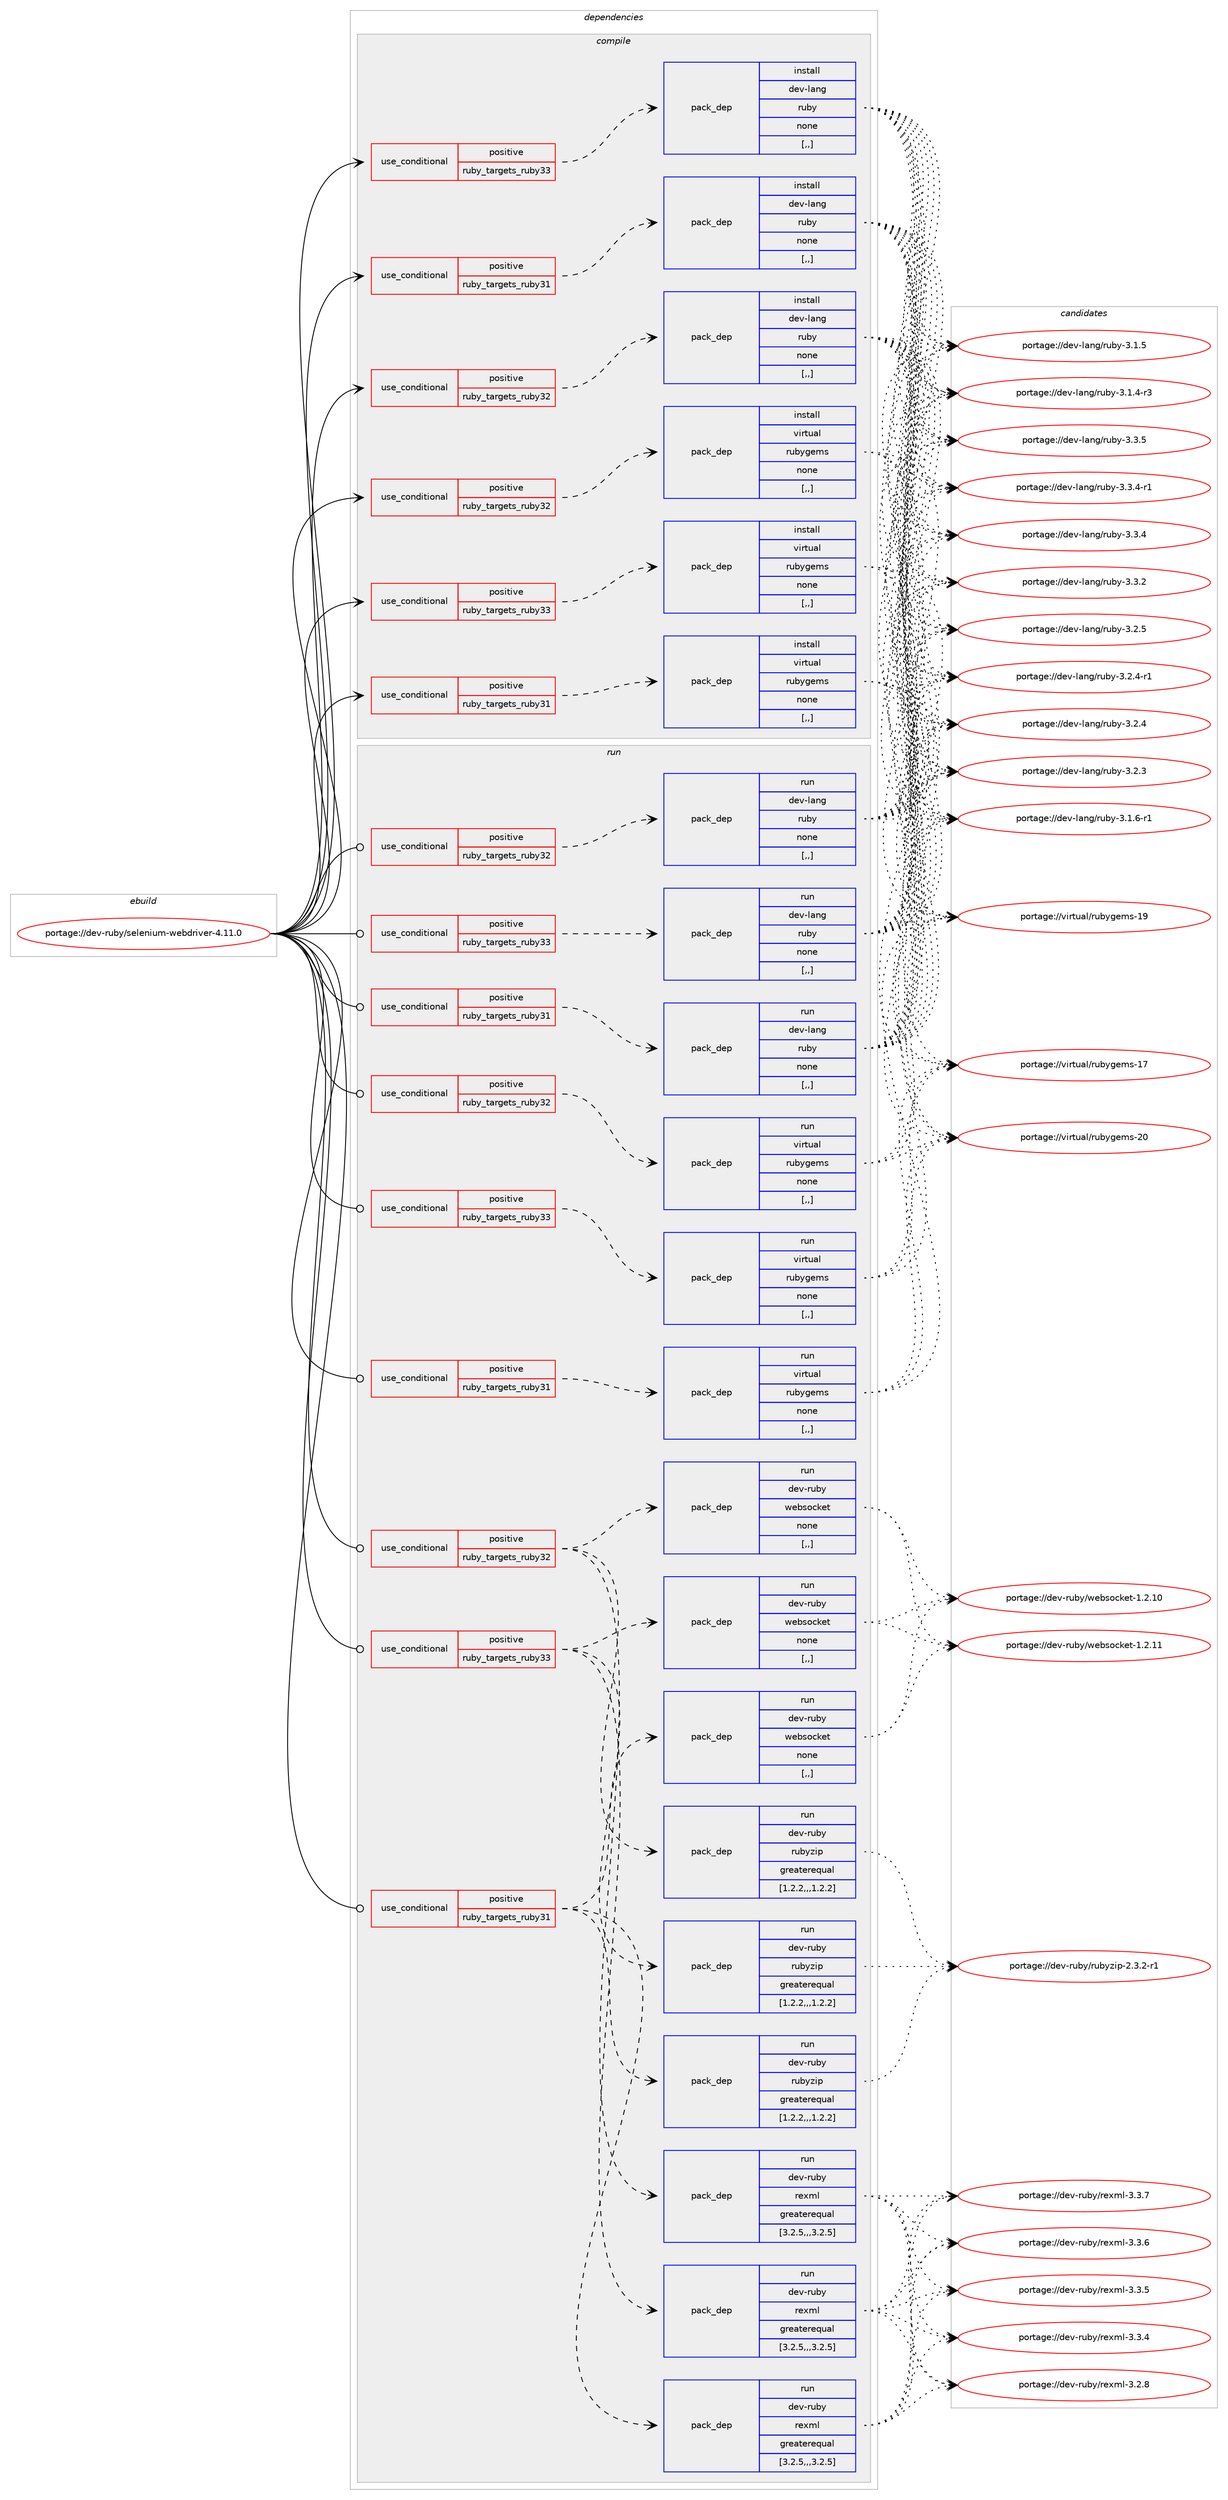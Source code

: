 digraph prolog {

# *************
# Graph options
# *************

newrank=true;
concentrate=true;
compound=true;
graph [rankdir=LR,fontname=Helvetica,fontsize=10,ranksep=1.5];#, ranksep=2.5, nodesep=0.2];
edge  [arrowhead=vee];
node  [fontname=Helvetica,fontsize=10];

# **********
# The ebuild
# **********

subgraph cluster_leftcol {
color=gray;
label=<<i>ebuild</i>>;
id [label="portage://dev-ruby/selenium-webdriver-4.11.0", color=red, width=4, href="../dev-ruby/selenium-webdriver-4.11.0.svg"];
}

# ****************
# The dependencies
# ****************

subgraph cluster_midcol {
color=gray;
label=<<i>dependencies</i>>;
subgraph cluster_compile {
fillcolor="#eeeeee";
style=filled;
label=<<i>compile</i>>;
subgraph cond187471 {
dependency699119 [label=<<TABLE BORDER="0" CELLBORDER="1" CELLSPACING="0" CELLPADDING="4"><TR><TD ROWSPAN="3" CELLPADDING="10">use_conditional</TD></TR><TR><TD>positive</TD></TR><TR><TD>ruby_targets_ruby31</TD></TR></TABLE>>, shape=none, color=red];
subgraph pack506667 {
dependency699120 [label=<<TABLE BORDER="0" CELLBORDER="1" CELLSPACING="0" CELLPADDING="4" WIDTH="220"><TR><TD ROWSPAN="6" CELLPADDING="30">pack_dep</TD></TR><TR><TD WIDTH="110">install</TD></TR><TR><TD>dev-lang</TD></TR><TR><TD>ruby</TD></TR><TR><TD>none</TD></TR><TR><TD>[,,]</TD></TR></TABLE>>, shape=none, color=blue];
}
dependency699119:e -> dependency699120:w [weight=20,style="dashed",arrowhead="vee"];
}
id:e -> dependency699119:w [weight=20,style="solid",arrowhead="vee"];
subgraph cond187472 {
dependency699121 [label=<<TABLE BORDER="0" CELLBORDER="1" CELLSPACING="0" CELLPADDING="4"><TR><TD ROWSPAN="3" CELLPADDING="10">use_conditional</TD></TR><TR><TD>positive</TD></TR><TR><TD>ruby_targets_ruby31</TD></TR></TABLE>>, shape=none, color=red];
subgraph pack506668 {
dependency699122 [label=<<TABLE BORDER="0" CELLBORDER="1" CELLSPACING="0" CELLPADDING="4" WIDTH="220"><TR><TD ROWSPAN="6" CELLPADDING="30">pack_dep</TD></TR><TR><TD WIDTH="110">install</TD></TR><TR><TD>virtual</TD></TR><TR><TD>rubygems</TD></TR><TR><TD>none</TD></TR><TR><TD>[,,]</TD></TR></TABLE>>, shape=none, color=blue];
}
dependency699121:e -> dependency699122:w [weight=20,style="dashed",arrowhead="vee"];
}
id:e -> dependency699121:w [weight=20,style="solid",arrowhead="vee"];
subgraph cond187473 {
dependency699123 [label=<<TABLE BORDER="0" CELLBORDER="1" CELLSPACING="0" CELLPADDING="4"><TR><TD ROWSPAN="3" CELLPADDING="10">use_conditional</TD></TR><TR><TD>positive</TD></TR><TR><TD>ruby_targets_ruby32</TD></TR></TABLE>>, shape=none, color=red];
subgraph pack506669 {
dependency699124 [label=<<TABLE BORDER="0" CELLBORDER="1" CELLSPACING="0" CELLPADDING="4" WIDTH="220"><TR><TD ROWSPAN="6" CELLPADDING="30">pack_dep</TD></TR><TR><TD WIDTH="110">install</TD></TR><TR><TD>dev-lang</TD></TR><TR><TD>ruby</TD></TR><TR><TD>none</TD></TR><TR><TD>[,,]</TD></TR></TABLE>>, shape=none, color=blue];
}
dependency699123:e -> dependency699124:w [weight=20,style="dashed",arrowhead="vee"];
}
id:e -> dependency699123:w [weight=20,style="solid",arrowhead="vee"];
subgraph cond187474 {
dependency699125 [label=<<TABLE BORDER="0" CELLBORDER="1" CELLSPACING="0" CELLPADDING="4"><TR><TD ROWSPAN="3" CELLPADDING="10">use_conditional</TD></TR><TR><TD>positive</TD></TR><TR><TD>ruby_targets_ruby32</TD></TR></TABLE>>, shape=none, color=red];
subgraph pack506670 {
dependency699126 [label=<<TABLE BORDER="0" CELLBORDER="1" CELLSPACING="0" CELLPADDING="4" WIDTH="220"><TR><TD ROWSPAN="6" CELLPADDING="30">pack_dep</TD></TR><TR><TD WIDTH="110">install</TD></TR><TR><TD>virtual</TD></TR><TR><TD>rubygems</TD></TR><TR><TD>none</TD></TR><TR><TD>[,,]</TD></TR></TABLE>>, shape=none, color=blue];
}
dependency699125:e -> dependency699126:w [weight=20,style="dashed",arrowhead="vee"];
}
id:e -> dependency699125:w [weight=20,style="solid",arrowhead="vee"];
subgraph cond187475 {
dependency699127 [label=<<TABLE BORDER="0" CELLBORDER="1" CELLSPACING="0" CELLPADDING="4"><TR><TD ROWSPAN="3" CELLPADDING="10">use_conditional</TD></TR><TR><TD>positive</TD></TR><TR><TD>ruby_targets_ruby33</TD></TR></TABLE>>, shape=none, color=red];
subgraph pack506671 {
dependency699128 [label=<<TABLE BORDER="0" CELLBORDER="1" CELLSPACING="0" CELLPADDING="4" WIDTH="220"><TR><TD ROWSPAN="6" CELLPADDING="30">pack_dep</TD></TR><TR><TD WIDTH="110">install</TD></TR><TR><TD>dev-lang</TD></TR><TR><TD>ruby</TD></TR><TR><TD>none</TD></TR><TR><TD>[,,]</TD></TR></TABLE>>, shape=none, color=blue];
}
dependency699127:e -> dependency699128:w [weight=20,style="dashed",arrowhead="vee"];
}
id:e -> dependency699127:w [weight=20,style="solid",arrowhead="vee"];
subgraph cond187476 {
dependency699129 [label=<<TABLE BORDER="0" CELLBORDER="1" CELLSPACING="0" CELLPADDING="4"><TR><TD ROWSPAN="3" CELLPADDING="10">use_conditional</TD></TR><TR><TD>positive</TD></TR><TR><TD>ruby_targets_ruby33</TD></TR></TABLE>>, shape=none, color=red];
subgraph pack506672 {
dependency699130 [label=<<TABLE BORDER="0" CELLBORDER="1" CELLSPACING="0" CELLPADDING="4" WIDTH="220"><TR><TD ROWSPAN="6" CELLPADDING="30">pack_dep</TD></TR><TR><TD WIDTH="110">install</TD></TR><TR><TD>virtual</TD></TR><TR><TD>rubygems</TD></TR><TR><TD>none</TD></TR><TR><TD>[,,]</TD></TR></TABLE>>, shape=none, color=blue];
}
dependency699129:e -> dependency699130:w [weight=20,style="dashed",arrowhead="vee"];
}
id:e -> dependency699129:w [weight=20,style="solid",arrowhead="vee"];
}
subgraph cluster_compileandrun {
fillcolor="#eeeeee";
style=filled;
label=<<i>compile and run</i>>;
}
subgraph cluster_run {
fillcolor="#eeeeee";
style=filled;
label=<<i>run</i>>;
subgraph cond187477 {
dependency699131 [label=<<TABLE BORDER="0" CELLBORDER="1" CELLSPACING="0" CELLPADDING="4"><TR><TD ROWSPAN="3" CELLPADDING="10">use_conditional</TD></TR><TR><TD>positive</TD></TR><TR><TD>ruby_targets_ruby31</TD></TR></TABLE>>, shape=none, color=red];
subgraph pack506673 {
dependency699132 [label=<<TABLE BORDER="0" CELLBORDER="1" CELLSPACING="0" CELLPADDING="4" WIDTH="220"><TR><TD ROWSPAN="6" CELLPADDING="30">pack_dep</TD></TR><TR><TD WIDTH="110">run</TD></TR><TR><TD>dev-lang</TD></TR><TR><TD>ruby</TD></TR><TR><TD>none</TD></TR><TR><TD>[,,]</TD></TR></TABLE>>, shape=none, color=blue];
}
dependency699131:e -> dependency699132:w [weight=20,style="dashed",arrowhead="vee"];
}
id:e -> dependency699131:w [weight=20,style="solid",arrowhead="odot"];
subgraph cond187478 {
dependency699133 [label=<<TABLE BORDER="0" CELLBORDER="1" CELLSPACING="0" CELLPADDING="4"><TR><TD ROWSPAN="3" CELLPADDING="10">use_conditional</TD></TR><TR><TD>positive</TD></TR><TR><TD>ruby_targets_ruby31</TD></TR></TABLE>>, shape=none, color=red];
subgraph pack506674 {
dependency699134 [label=<<TABLE BORDER="0" CELLBORDER="1" CELLSPACING="0" CELLPADDING="4" WIDTH="220"><TR><TD ROWSPAN="6" CELLPADDING="30">pack_dep</TD></TR><TR><TD WIDTH="110">run</TD></TR><TR><TD>dev-ruby</TD></TR><TR><TD>rexml</TD></TR><TR><TD>greaterequal</TD></TR><TR><TD>[3.2.5,,,3.2.5]</TD></TR></TABLE>>, shape=none, color=blue];
}
dependency699133:e -> dependency699134:w [weight=20,style="dashed",arrowhead="vee"];
subgraph pack506675 {
dependency699135 [label=<<TABLE BORDER="0" CELLBORDER="1" CELLSPACING="0" CELLPADDING="4" WIDTH="220"><TR><TD ROWSPAN="6" CELLPADDING="30">pack_dep</TD></TR><TR><TD WIDTH="110">run</TD></TR><TR><TD>dev-ruby</TD></TR><TR><TD>rubyzip</TD></TR><TR><TD>greaterequal</TD></TR><TR><TD>[1.2.2,,,1.2.2]</TD></TR></TABLE>>, shape=none, color=blue];
}
dependency699133:e -> dependency699135:w [weight=20,style="dashed",arrowhead="vee"];
subgraph pack506676 {
dependency699136 [label=<<TABLE BORDER="0" CELLBORDER="1" CELLSPACING="0" CELLPADDING="4" WIDTH="220"><TR><TD ROWSPAN="6" CELLPADDING="30">pack_dep</TD></TR><TR><TD WIDTH="110">run</TD></TR><TR><TD>dev-ruby</TD></TR><TR><TD>websocket</TD></TR><TR><TD>none</TD></TR><TR><TD>[,,]</TD></TR></TABLE>>, shape=none, color=blue];
}
dependency699133:e -> dependency699136:w [weight=20,style="dashed",arrowhead="vee"];
}
id:e -> dependency699133:w [weight=20,style="solid",arrowhead="odot"];
subgraph cond187479 {
dependency699137 [label=<<TABLE BORDER="0" CELLBORDER="1" CELLSPACING="0" CELLPADDING="4"><TR><TD ROWSPAN="3" CELLPADDING="10">use_conditional</TD></TR><TR><TD>positive</TD></TR><TR><TD>ruby_targets_ruby31</TD></TR></TABLE>>, shape=none, color=red];
subgraph pack506677 {
dependency699138 [label=<<TABLE BORDER="0" CELLBORDER="1" CELLSPACING="0" CELLPADDING="4" WIDTH="220"><TR><TD ROWSPAN="6" CELLPADDING="30">pack_dep</TD></TR><TR><TD WIDTH="110">run</TD></TR><TR><TD>virtual</TD></TR><TR><TD>rubygems</TD></TR><TR><TD>none</TD></TR><TR><TD>[,,]</TD></TR></TABLE>>, shape=none, color=blue];
}
dependency699137:e -> dependency699138:w [weight=20,style="dashed",arrowhead="vee"];
}
id:e -> dependency699137:w [weight=20,style="solid",arrowhead="odot"];
subgraph cond187480 {
dependency699139 [label=<<TABLE BORDER="0" CELLBORDER="1" CELLSPACING="0" CELLPADDING="4"><TR><TD ROWSPAN="3" CELLPADDING="10">use_conditional</TD></TR><TR><TD>positive</TD></TR><TR><TD>ruby_targets_ruby32</TD></TR></TABLE>>, shape=none, color=red];
subgraph pack506678 {
dependency699140 [label=<<TABLE BORDER="0" CELLBORDER="1" CELLSPACING="0" CELLPADDING="4" WIDTH="220"><TR><TD ROWSPAN="6" CELLPADDING="30">pack_dep</TD></TR><TR><TD WIDTH="110">run</TD></TR><TR><TD>dev-lang</TD></TR><TR><TD>ruby</TD></TR><TR><TD>none</TD></TR><TR><TD>[,,]</TD></TR></TABLE>>, shape=none, color=blue];
}
dependency699139:e -> dependency699140:w [weight=20,style="dashed",arrowhead="vee"];
}
id:e -> dependency699139:w [weight=20,style="solid",arrowhead="odot"];
subgraph cond187481 {
dependency699141 [label=<<TABLE BORDER="0" CELLBORDER="1" CELLSPACING="0" CELLPADDING="4"><TR><TD ROWSPAN="3" CELLPADDING="10">use_conditional</TD></TR><TR><TD>positive</TD></TR><TR><TD>ruby_targets_ruby32</TD></TR></TABLE>>, shape=none, color=red];
subgraph pack506679 {
dependency699142 [label=<<TABLE BORDER="0" CELLBORDER="1" CELLSPACING="0" CELLPADDING="4" WIDTH="220"><TR><TD ROWSPAN="6" CELLPADDING="30">pack_dep</TD></TR><TR><TD WIDTH="110">run</TD></TR><TR><TD>dev-ruby</TD></TR><TR><TD>rexml</TD></TR><TR><TD>greaterequal</TD></TR><TR><TD>[3.2.5,,,3.2.5]</TD></TR></TABLE>>, shape=none, color=blue];
}
dependency699141:e -> dependency699142:w [weight=20,style="dashed",arrowhead="vee"];
subgraph pack506680 {
dependency699143 [label=<<TABLE BORDER="0" CELLBORDER="1" CELLSPACING="0" CELLPADDING="4" WIDTH="220"><TR><TD ROWSPAN="6" CELLPADDING="30">pack_dep</TD></TR><TR><TD WIDTH="110">run</TD></TR><TR><TD>dev-ruby</TD></TR><TR><TD>rubyzip</TD></TR><TR><TD>greaterequal</TD></TR><TR><TD>[1.2.2,,,1.2.2]</TD></TR></TABLE>>, shape=none, color=blue];
}
dependency699141:e -> dependency699143:w [weight=20,style="dashed",arrowhead="vee"];
subgraph pack506681 {
dependency699144 [label=<<TABLE BORDER="0" CELLBORDER="1" CELLSPACING="0" CELLPADDING="4" WIDTH="220"><TR><TD ROWSPAN="6" CELLPADDING="30">pack_dep</TD></TR><TR><TD WIDTH="110">run</TD></TR><TR><TD>dev-ruby</TD></TR><TR><TD>websocket</TD></TR><TR><TD>none</TD></TR><TR><TD>[,,]</TD></TR></TABLE>>, shape=none, color=blue];
}
dependency699141:e -> dependency699144:w [weight=20,style="dashed",arrowhead="vee"];
}
id:e -> dependency699141:w [weight=20,style="solid",arrowhead="odot"];
subgraph cond187482 {
dependency699145 [label=<<TABLE BORDER="0" CELLBORDER="1" CELLSPACING="0" CELLPADDING="4"><TR><TD ROWSPAN="3" CELLPADDING="10">use_conditional</TD></TR><TR><TD>positive</TD></TR><TR><TD>ruby_targets_ruby32</TD></TR></TABLE>>, shape=none, color=red];
subgraph pack506682 {
dependency699146 [label=<<TABLE BORDER="0" CELLBORDER="1" CELLSPACING="0" CELLPADDING="4" WIDTH="220"><TR><TD ROWSPAN="6" CELLPADDING="30">pack_dep</TD></TR><TR><TD WIDTH="110">run</TD></TR><TR><TD>virtual</TD></TR><TR><TD>rubygems</TD></TR><TR><TD>none</TD></TR><TR><TD>[,,]</TD></TR></TABLE>>, shape=none, color=blue];
}
dependency699145:e -> dependency699146:w [weight=20,style="dashed",arrowhead="vee"];
}
id:e -> dependency699145:w [weight=20,style="solid",arrowhead="odot"];
subgraph cond187483 {
dependency699147 [label=<<TABLE BORDER="0" CELLBORDER="1" CELLSPACING="0" CELLPADDING="4"><TR><TD ROWSPAN="3" CELLPADDING="10">use_conditional</TD></TR><TR><TD>positive</TD></TR><TR><TD>ruby_targets_ruby33</TD></TR></TABLE>>, shape=none, color=red];
subgraph pack506683 {
dependency699148 [label=<<TABLE BORDER="0" CELLBORDER="1" CELLSPACING="0" CELLPADDING="4" WIDTH="220"><TR><TD ROWSPAN="6" CELLPADDING="30">pack_dep</TD></TR><TR><TD WIDTH="110">run</TD></TR><TR><TD>dev-lang</TD></TR><TR><TD>ruby</TD></TR><TR><TD>none</TD></TR><TR><TD>[,,]</TD></TR></TABLE>>, shape=none, color=blue];
}
dependency699147:e -> dependency699148:w [weight=20,style="dashed",arrowhead="vee"];
}
id:e -> dependency699147:w [weight=20,style="solid",arrowhead="odot"];
subgraph cond187484 {
dependency699149 [label=<<TABLE BORDER="0" CELLBORDER="1" CELLSPACING="0" CELLPADDING="4"><TR><TD ROWSPAN="3" CELLPADDING="10">use_conditional</TD></TR><TR><TD>positive</TD></TR><TR><TD>ruby_targets_ruby33</TD></TR></TABLE>>, shape=none, color=red];
subgraph pack506684 {
dependency699150 [label=<<TABLE BORDER="0" CELLBORDER="1" CELLSPACING="0" CELLPADDING="4" WIDTH="220"><TR><TD ROWSPAN="6" CELLPADDING="30">pack_dep</TD></TR><TR><TD WIDTH="110">run</TD></TR><TR><TD>dev-ruby</TD></TR><TR><TD>rexml</TD></TR><TR><TD>greaterequal</TD></TR><TR><TD>[3.2.5,,,3.2.5]</TD></TR></TABLE>>, shape=none, color=blue];
}
dependency699149:e -> dependency699150:w [weight=20,style="dashed",arrowhead="vee"];
subgraph pack506685 {
dependency699151 [label=<<TABLE BORDER="0" CELLBORDER="1" CELLSPACING="0" CELLPADDING="4" WIDTH="220"><TR><TD ROWSPAN="6" CELLPADDING="30">pack_dep</TD></TR><TR><TD WIDTH="110">run</TD></TR><TR><TD>dev-ruby</TD></TR><TR><TD>rubyzip</TD></TR><TR><TD>greaterequal</TD></TR><TR><TD>[1.2.2,,,1.2.2]</TD></TR></TABLE>>, shape=none, color=blue];
}
dependency699149:e -> dependency699151:w [weight=20,style="dashed",arrowhead="vee"];
subgraph pack506686 {
dependency699152 [label=<<TABLE BORDER="0" CELLBORDER="1" CELLSPACING="0" CELLPADDING="4" WIDTH="220"><TR><TD ROWSPAN="6" CELLPADDING="30">pack_dep</TD></TR><TR><TD WIDTH="110">run</TD></TR><TR><TD>dev-ruby</TD></TR><TR><TD>websocket</TD></TR><TR><TD>none</TD></TR><TR><TD>[,,]</TD></TR></TABLE>>, shape=none, color=blue];
}
dependency699149:e -> dependency699152:w [weight=20,style="dashed",arrowhead="vee"];
}
id:e -> dependency699149:w [weight=20,style="solid",arrowhead="odot"];
subgraph cond187485 {
dependency699153 [label=<<TABLE BORDER="0" CELLBORDER="1" CELLSPACING="0" CELLPADDING="4"><TR><TD ROWSPAN="3" CELLPADDING="10">use_conditional</TD></TR><TR><TD>positive</TD></TR><TR><TD>ruby_targets_ruby33</TD></TR></TABLE>>, shape=none, color=red];
subgraph pack506687 {
dependency699154 [label=<<TABLE BORDER="0" CELLBORDER="1" CELLSPACING="0" CELLPADDING="4" WIDTH="220"><TR><TD ROWSPAN="6" CELLPADDING="30">pack_dep</TD></TR><TR><TD WIDTH="110">run</TD></TR><TR><TD>virtual</TD></TR><TR><TD>rubygems</TD></TR><TR><TD>none</TD></TR><TR><TD>[,,]</TD></TR></TABLE>>, shape=none, color=blue];
}
dependency699153:e -> dependency699154:w [weight=20,style="dashed",arrowhead="vee"];
}
id:e -> dependency699153:w [weight=20,style="solid",arrowhead="odot"];
}
}

# **************
# The candidates
# **************

subgraph cluster_choices {
rank=same;
color=gray;
label=<<i>candidates</i>>;

subgraph choice506667 {
color=black;
nodesep=1;
choice10010111845108971101034711411798121455146514653 [label="portage://dev-lang/ruby-3.3.5", color=red, width=4,href="../dev-lang/ruby-3.3.5.svg"];
choice100101118451089711010347114117981214551465146524511449 [label="portage://dev-lang/ruby-3.3.4-r1", color=red, width=4,href="../dev-lang/ruby-3.3.4-r1.svg"];
choice10010111845108971101034711411798121455146514652 [label="portage://dev-lang/ruby-3.3.4", color=red, width=4,href="../dev-lang/ruby-3.3.4.svg"];
choice10010111845108971101034711411798121455146514650 [label="portage://dev-lang/ruby-3.3.2", color=red, width=4,href="../dev-lang/ruby-3.3.2.svg"];
choice10010111845108971101034711411798121455146504653 [label="portage://dev-lang/ruby-3.2.5", color=red, width=4,href="../dev-lang/ruby-3.2.5.svg"];
choice100101118451089711010347114117981214551465046524511449 [label="portage://dev-lang/ruby-3.2.4-r1", color=red, width=4,href="../dev-lang/ruby-3.2.4-r1.svg"];
choice10010111845108971101034711411798121455146504652 [label="portage://dev-lang/ruby-3.2.4", color=red, width=4,href="../dev-lang/ruby-3.2.4.svg"];
choice10010111845108971101034711411798121455146504651 [label="portage://dev-lang/ruby-3.2.3", color=red, width=4,href="../dev-lang/ruby-3.2.3.svg"];
choice100101118451089711010347114117981214551464946544511449 [label="portage://dev-lang/ruby-3.1.6-r1", color=red, width=4,href="../dev-lang/ruby-3.1.6-r1.svg"];
choice10010111845108971101034711411798121455146494653 [label="portage://dev-lang/ruby-3.1.5", color=red, width=4,href="../dev-lang/ruby-3.1.5.svg"];
choice100101118451089711010347114117981214551464946524511451 [label="portage://dev-lang/ruby-3.1.4-r3", color=red, width=4,href="../dev-lang/ruby-3.1.4-r3.svg"];
dependency699120:e -> choice10010111845108971101034711411798121455146514653:w [style=dotted,weight="100"];
dependency699120:e -> choice100101118451089711010347114117981214551465146524511449:w [style=dotted,weight="100"];
dependency699120:e -> choice10010111845108971101034711411798121455146514652:w [style=dotted,weight="100"];
dependency699120:e -> choice10010111845108971101034711411798121455146514650:w [style=dotted,weight="100"];
dependency699120:e -> choice10010111845108971101034711411798121455146504653:w [style=dotted,weight="100"];
dependency699120:e -> choice100101118451089711010347114117981214551465046524511449:w [style=dotted,weight="100"];
dependency699120:e -> choice10010111845108971101034711411798121455146504652:w [style=dotted,weight="100"];
dependency699120:e -> choice10010111845108971101034711411798121455146504651:w [style=dotted,weight="100"];
dependency699120:e -> choice100101118451089711010347114117981214551464946544511449:w [style=dotted,weight="100"];
dependency699120:e -> choice10010111845108971101034711411798121455146494653:w [style=dotted,weight="100"];
dependency699120:e -> choice100101118451089711010347114117981214551464946524511451:w [style=dotted,weight="100"];
}
subgraph choice506668 {
color=black;
nodesep=1;
choice118105114116117971084711411798121103101109115455048 [label="portage://virtual/rubygems-20", color=red, width=4,href="../virtual/rubygems-20.svg"];
choice118105114116117971084711411798121103101109115454957 [label="portage://virtual/rubygems-19", color=red, width=4,href="../virtual/rubygems-19.svg"];
choice118105114116117971084711411798121103101109115454955 [label="portage://virtual/rubygems-17", color=red, width=4,href="../virtual/rubygems-17.svg"];
dependency699122:e -> choice118105114116117971084711411798121103101109115455048:w [style=dotted,weight="100"];
dependency699122:e -> choice118105114116117971084711411798121103101109115454957:w [style=dotted,weight="100"];
dependency699122:e -> choice118105114116117971084711411798121103101109115454955:w [style=dotted,weight="100"];
}
subgraph choice506669 {
color=black;
nodesep=1;
choice10010111845108971101034711411798121455146514653 [label="portage://dev-lang/ruby-3.3.5", color=red, width=4,href="../dev-lang/ruby-3.3.5.svg"];
choice100101118451089711010347114117981214551465146524511449 [label="portage://dev-lang/ruby-3.3.4-r1", color=red, width=4,href="../dev-lang/ruby-3.3.4-r1.svg"];
choice10010111845108971101034711411798121455146514652 [label="portage://dev-lang/ruby-3.3.4", color=red, width=4,href="../dev-lang/ruby-3.3.4.svg"];
choice10010111845108971101034711411798121455146514650 [label="portage://dev-lang/ruby-3.3.2", color=red, width=4,href="../dev-lang/ruby-3.3.2.svg"];
choice10010111845108971101034711411798121455146504653 [label="portage://dev-lang/ruby-3.2.5", color=red, width=4,href="../dev-lang/ruby-3.2.5.svg"];
choice100101118451089711010347114117981214551465046524511449 [label="portage://dev-lang/ruby-3.2.4-r1", color=red, width=4,href="../dev-lang/ruby-3.2.4-r1.svg"];
choice10010111845108971101034711411798121455146504652 [label="portage://dev-lang/ruby-3.2.4", color=red, width=4,href="../dev-lang/ruby-3.2.4.svg"];
choice10010111845108971101034711411798121455146504651 [label="portage://dev-lang/ruby-3.2.3", color=red, width=4,href="../dev-lang/ruby-3.2.3.svg"];
choice100101118451089711010347114117981214551464946544511449 [label="portage://dev-lang/ruby-3.1.6-r1", color=red, width=4,href="../dev-lang/ruby-3.1.6-r1.svg"];
choice10010111845108971101034711411798121455146494653 [label="portage://dev-lang/ruby-3.1.5", color=red, width=4,href="../dev-lang/ruby-3.1.5.svg"];
choice100101118451089711010347114117981214551464946524511451 [label="portage://dev-lang/ruby-3.1.4-r3", color=red, width=4,href="../dev-lang/ruby-3.1.4-r3.svg"];
dependency699124:e -> choice10010111845108971101034711411798121455146514653:w [style=dotted,weight="100"];
dependency699124:e -> choice100101118451089711010347114117981214551465146524511449:w [style=dotted,weight="100"];
dependency699124:e -> choice10010111845108971101034711411798121455146514652:w [style=dotted,weight="100"];
dependency699124:e -> choice10010111845108971101034711411798121455146514650:w [style=dotted,weight="100"];
dependency699124:e -> choice10010111845108971101034711411798121455146504653:w [style=dotted,weight="100"];
dependency699124:e -> choice100101118451089711010347114117981214551465046524511449:w [style=dotted,weight="100"];
dependency699124:e -> choice10010111845108971101034711411798121455146504652:w [style=dotted,weight="100"];
dependency699124:e -> choice10010111845108971101034711411798121455146504651:w [style=dotted,weight="100"];
dependency699124:e -> choice100101118451089711010347114117981214551464946544511449:w [style=dotted,weight="100"];
dependency699124:e -> choice10010111845108971101034711411798121455146494653:w [style=dotted,weight="100"];
dependency699124:e -> choice100101118451089711010347114117981214551464946524511451:w [style=dotted,weight="100"];
}
subgraph choice506670 {
color=black;
nodesep=1;
choice118105114116117971084711411798121103101109115455048 [label="portage://virtual/rubygems-20", color=red, width=4,href="../virtual/rubygems-20.svg"];
choice118105114116117971084711411798121103101109115454957 [label="portage://virtual/rubygems-19", color=red, width=4,href="../virtual/rubygems-19.svg"];
choice118105114116117971084711411798121103101109115454955 [label="portage://virtual/rubygems-17", color=red, width=4,href="../virtual/rubygems-17.svg"];
dependency699126:e -> choice118105114116117971084711411798121103101109115455048:w [style=dotted,weight="100"];
dependency699126:e -> choice118105114116117971084711411798121103101109115454957:w [style=dotted,weight="100"];
dependency699126:e -> choice118105114116117971084711411798121103101109115454955:w [style=dotted,weight="100"];
}
subgraph choice506671 {
color=black;
nodesep=1;
choice10010111845108971101034711411798121455146514653 [label="portage://dev-lang/ruby-3.3.5", color=red, width=4,href="../dev-lang/ruby-3.3.5.svg"];
choice100101118451089711010347114117981214551465146524511449 [label="portage://dev-lang/ruby-3.3.4-r1", color=red, width=4,href="../dev-lang/ruby-3.3.4-r1.svg"];
choice10010111845108971101034711411798121455146514652 [label="portage://dev-lang/ruby-3.3.4", color=red, width=4,href="../dev-lang/ruby-3.3.4.svg"];
choice10010111845108971101034711411798121455146514650 [label="portage://dev-lang/ruby-3.3.2", color=red, width=4,href="../dev-lang/ruby-3.3.2.svg"];
choice10010111845108971101034711411798121455146504653 [label="portage://dev-lang/ruby-3.2.5", color=red, width=4,href="../dev-lang/ruby-3.2.5.svg"];
choice100101118451089711010347114117981214551465046524511449 [label="portage://dev-lang/ruby-3.2.4-r1", color=red, width=4,href="../dev-lang/ruby-3.2.4-r1.svg"];
choice10010111845108971101034711411798121455146504652 [label="portage://dev-lang/ruby-3.2.4", color=red, width=4,href="../dev-lang/ruby-3.2.4.svg"];
choice10010111845108971101034711411798121455146504651 [label="portage://dev-lang/ruby-3.2.3", color=red, width=4,href="../dev-lang/ruby-3.2.3.svg"];
choice100101118451089711010347114117981214551464946544511449 [label="portage://dev-lang/ruby-3.1.6-r1", color=red, width=4,href="../dev-lang/ruby-3.1.6-r1.svg"];
choice10010111845108971101034711411798121455146494653 [label="portage://dev-lang/ruby-3.1.5", color=red, width=4,href="../dev-lang/ruby-3.1.5.svg"];
choice100101118451089711010347114117981214551464946524511451 [label="portage://dev-lang/ruby-3.1.4-r3", color=red, width=4,href="../dev-lang/ruby-3.1.4-r3.svg"];
dependency699128:e -> choice10010111845108971101034711411798121455146514653:w [style=dotted,weight="100"];
dependency699128:e -> choice100101118451089711010347114117981214551465146524511449:w [style=dotted,weight="100"];
dependency699128:e -> choice10010111845108971101034711411798121455146514652:w [style=dotted,weight="100"];
dependency699128:e -> choice10010111845108971101034711411798121455146514650:w [style=dotted,weight="100"];
dependency699128:e -> choice10010111845108971101034711411798121455146504653:w [style=dotted,weight="100"];
dependency699128:e -> choice100101118451089711010347114117981214551465046524511449:w [style=dotted,weight="100"];
dependency699128:e -> choice10010111845108971101034711411798121455146504652:w [style=dotted,weight="100"];
dependency699128:e -> choice10010111845108971101034711411798121455146504651:w [style=dotted,weight="100"];
dependency699128:e -> choice100101118451089711010347114117981214551464946544511449:w [style=dotted,weight="100"];
dependency699128:e -> choice10010111845108971101034711411798121455146494653:w [style=dotted,weight="100"];
dependency699128:e -> choice100101118451089711010347114117981214551464946524511451:w [style=dotted,weight="100"];
}
subgraph choice506672 {
color=black;
nodesep=1;
choice118105114116117971084711411798121103101109115455048 [label="portage://virtual/rubygems-20", color=red, width=4,href="../virtual/rubygems-20.svg"];
choice118105114116117971084711411798121103101109115454957 [label="portage://virtual/rubygems-19", color=red, width=4,href="../virtual/rubygems-19.svg"];
choice118105114116117971084711411798121103101109115454955 [label="portage://virtual/rubygems-17", color=red, width=4,href="../virtual/rubygems-17.svg"];
dependency699130:e -> choice118105114116117971084711411798121103101109115455048:w [style=dotted,weight="100"];
dependency699130:e -> choice118105114116117971084711411798121103101109115454957:w [style=dotted,weight="100"];
dependency699130:e -> choice118105114116117971084711411798121103101109115454955:w [style=dotted,weight="100"];
}
subgraph choice506673 {
color=black;
nodesep=1;
choice10010111845108971101034711411798121455146514653 [label="portage://dev-lang/ruby-3.3.5", color=red, width=4,href="../dev-lang/ruby-3.3.5.svg"];
choice100101118451089711010347114117981214551465146524511449 [label="portage://dev-lang/ruby-3.3.4-r1", color=red, width=4,href="../dev-lang/ruby-3.3.4-r1.svg"];
choice10010111845108971101034711411798121455146514652 [label="portage://dev-lang/ruby-3.3.4", color=red, width=4,href="../dev-lang/ruby-3.3.4.svg"];
choice10010111845108971101034711411798121455146514650 [label="portage://dev-lang/ruby-3.3.2", color=red, width=4,href="../dev-lang/ruby-3.3.2.svg"];
choice10010111845108971101034711411798121455146504653 [label="portage://dev-lang/ruby-3.2.5", color=red, width=4,href="../dev-lang/ruby-3.2.5.svg"];
choice100101118451089711010347114117981214551465046524511449 [label="portage://dev-lang/ruby-3.2.4-r1", color=red, width=4,href="../dev-lang/ruby-3.2.4-r1.svg"];
choice10010111845108971101034711411798121455146504652 [label="portage://dev-lang/ruby-3.2.4", color=red, width=4,href="../dev-lang/ruby-3.2.4.svg"];
choice10010111845108971101034711411798121455146504651 [label="portage://dev-lang/ruby-3.2.3", color=red, width=4,href="../dev-lang/ruby-3.2.3.svg"];
choice100101118451089711010347114117981214551464946544511449 [label="portage://dev-lang/ruby-3.1.6-r1", color=red, width=4,href="../dev-lang/ruby-3.1.6-r1.svg"];
choice10010111845108971101034711411798121455146494653 [label="portage://dev-lang/ruby-3.1.5", color=red, width=4,href="../dev-lang/ruby-3.1.5.svg"];
choice100101118451089711010347114117981214551464946524511451 [label="portage://dev-lang/ruby-3.1.4-r3", color=red, width=4,href="../dev-lang/ruby-3.1.4-r3.svg"];
dependency699132:e -> choice10010111845108971101034711411798121455146514653:w [style=dotted,weight="100"];
dependency699132:e -> choice100101118451089711010347114117981214551465146524511449:w [style=dotted,weight="100"];
dependency699132:e -> choice10010111845108971101034711411798121455146514652:w [style=dotted,weight="100"];
dependency699132:e -> choice10010111845108971101034711411798121455146514650:w [style=dotted,weight="100"];
dependency699132:e -> choice10010111845108971101034711411798121455146504653:w [style=dotted,weight="100"];
dependency699132:e -> choice100101118451089711010347114117981214551465046524511449:w [style=dotted,weight="100"];
dependency699132:e -> choice10010111845108971101034711411798121455146504652:w [style=dotted,weight="100"];
dependency699132:e -> choice10010111845108971101034711411798121455146504651:w [style=dotted,weight="100"];
dependency699132:e -> choice100101118451089711010347114117981214551464946544511449:w [style=dotted,weight="100"];
dependency699132:e -> choice10010111845108971101034711411798121455146494653:w [style=dotted,weight="100"];
dependency699132:e -> choice100101118451089711010347114117981214551464946524511451:w [style=dotted,weight="100"];
}
subgraph choice506674 {
color=black;
nodesep=1;
choice100101118451141179812147114101120109108455146514655 [label="portage://dev-ruby/rexml-3.3.7", color=red, width=4,href="../dev-ruby/rexml-3.3.7.svg"];
choice100101118451141179812147114101120109108455146514654 [label="portage://dev-ruby/rexml-3.3.6", color=red, width=4,href="../dev-ruby/rexml-3.3.6.svg"];
choice100101118451141179812147114101120109108455146514653 [label="portage://dev-ruby/rexml-3.3.5", color=red, width=4,href="../dev-ruby/rexml-3.3.5.svg"];
choice100101118451141179812147114101120109108455146514652 [label="portage://dev-ruby/rexml-3.3.4", color=red, width=4,href="../dev-ruby/rexml-3.3.4.svg"];
choice100101118451141179812147114101120109108455146504656 [label="portage://dev-ruby/rexml-3.2.8", color=red, width=4,href="../dev-ruby/rexml-3.2.8.svg"];
dependency699134:e -> choice100101118451141179812147114101120109108455146514655:w [style=dotted,weight="100"];
dependency699134:e -> choice100101118451141179812147114101120109108455146514654:w [style=dotted,weight="100"];
dependency699134:e -> choice100101118451141179812147114101120109108455146514653:w [style=dotted,weight="100"];
dependency699134:e -> choice100101118451141179812147114101120109108455146514652:w [style=dotted,weight="100"];
dependency699134:e -> choice100101118451141179812147114101120109108455146504656:w [style=dotted,weight="100"];
}
subgraph choice506675 {
color=black;
nodesep=1;
choice100101118451141179812147114117981211221051124550465146504511449 [label="portage://dev-ruby/rubyzip-2.3.2-r1", color=red, width=4,href="../dev-ruby/rubyzip-2.3.2-r1.svg"];
dependency699135:e -> choice100101118451141179812147114117981211221051124550465146504511449:w [style=dotted,weight="100"];
}
subgraph choice506676 {
color=black;
nodesep=1;
choice100101118451141179812147119101981151119910710111645494650464949 [label="portage://dev-ruby/websocket-1.2.11", color=red, width=4,href="../dev-ruby/websocket-1.2.11.svg"];
choice100101118451141179812147119101981151119910710111645494650464948 [label="portage://dev-ruby/websocket-1.2.10", color=red, width=4,href="../dev-ruby/websocket-1.2.10.svg"];
dependency699136:e -> choice100101118451141179812147119101981151119910710111645494650464949:w [style=dotted,weight="100"];
dependency699136:e -> choice100101118451141179812147119101981151119910710111645494650464948:w [style=dotted,weight="100"];
}
subgraph choice506677 {
color=black;
nodesep=1;
choice118105114116117971084711411798121103101109115455048 [label="portage://virtual/rubygems-20", color=red, width=4,href="../virtual/rubygems-20.svg"];
choice118105114116117971084711411798121103101109115454957 [label="portage://virtual/rubygems-19", color=red, width=4,href="../virtual/rubygems-19.svg"];
choice118105114116117971084711411798121103101109115454955 [label="portage://virtual/rubygems-17", color=red, width=4,href="../virtual/rubygems-17.svg"];
dependency699138:e -> choice118105114116117971084711411798121103101109115455048:w [style=dotted,weight="100"];
dependency699138:e -> choice118105114116117971084711411798121103101109115454957:w [style=dotted,weight="100"];
dependency699138:e -> choice118105114116117971084711411798121103101109115454955:w [style=dotted,weight="100"];
}
subgraph choice506678 {
color=black;
nodesep=1;
choice10010111845108971101034711411798121455146514653 [label="portage://dev-lang/ruby-3.3.5", color=red, width=4,href="../dev-lang/ruby-3.3.5.svg"];
choice100101118451089711010347114117981214551465146524511449 [label="portage://dev-lang/ruby-3.3.4-r1", color=red, width=4,href="../dev-lang/ruby-3.3.4-r1.svg"];
choice10010111845108971101034711411798121455146514652 [label="portage://dev-lang/ruby-3.3.4", color=red, width=4,href="../dev-lang/ruby-3.3.4.svg"];
choice10010111845108971101034711411798121455146514650 [label="portage://dev-lang/ruby-3.3.2", color=red, width=4,href="../dev-lang/ruby-3.3.2.svg"];
choice10010111845108971101034711411798121455146504653 [label="portage://dev-lang/ruby-3.2.5", color=red, width=4,href="../dev-lang/ruby-3.2.5.svg"];
choice100101118451089711010347114117981214551465046524511449 [label="portage://dev-lang/ruby-3.2.4-r1", color=red, width=4,href="../dev-lang/ruby-3.2.4-r1.svg"];
choice10010111845108971101034711411798121455146504652 [label="portage://dev-lang/ruby-3.2.4", color=red, width=4,href="../dev-lang/ruby-3.2.4.svg"];
choice10010111845108971101034711411798121455146504651 [label="portage://dev-lang/ruby-3.2.3", color=red, width=4,href="../dev-lang/ruby-3.2.3.svg"];
choice100101118451089711010347114117981214551464946544511449 [label="portage://dev-lang/ruby-3.1.6-r1", color=red, width=4,href="../dev-lang/ruby-3.1.6-r1.svg"];
choice10010111845108971101034711411798121455146494653 [label="portage://dev-lang/ruby-3.1.5", color=red, width=4,href="../dev-lang/ruby-3.1.5.svg"];
choice100101118451089711010347114117981214551464946524511451 [label="portage://dev-lang/ruby-3.1.4-r3", color=red, width=4,href="../dev-lang/ruby-3.1.4-r3.svg"];
dependency699140:e -> choice10010111845108971101034711411798121455146514653:w [style=dotted,weight="100"];
dependency699140:e -> choice100101118451089711010347114117981214551465146524511449:w [style=dotted,weight="100"];
dependency699140:e -> choice10010111845108971101034711411798121455146514652:w [style=dotted,weight="100"];
dependency699140:e -> choice10010111845108971101034711411798121455146514650:w [style=dotted,weight="100"];
dependency699140:e -> choice10010111845108971101034711411798121455146504653:w [style=dotted,weight="100"];
dependency699140:e -> choice100101118451089711010347114117981214551465046524511449:w [style=dotted,weight="100"];
dependency699140:e -> choice10010111845108971101034711411798121455146504652:w [style=dotted,weight="100"];
dependency699140:e -> choice10010111845108971101034711411798121455146504651:w [style=dotted,weight="100"];
dependency699140:e -> choice100101118451089711010347114117981214551464946544511449:w [style=dotted,weight="100"];
dependency699140:e -> choice10010111845108971101034711411798121455146494653:w [style=dotted,weight="100"];
dependency699140:e -> choice100101118451089711010347114117981214551464946524511451:w [style=dotted,weight="100"];
}
subgraph choice506679 {
color=black;
nodesep=1;
choice100101118451141179812147114101120109108455146514655 [label="portage://dev-ruby/rexml-3.3.7", color=red, width=4,href="../dev-ruby/rexml-3.3.7.svg"];
choice100101118451141179812147114101120109108455146514654 [label="portage://dev-ruby/rexml-3.3.6", color=red, width=4,href="../dev-ruby/rexml-3.3.6.svg"];
choice100101118451141179812147114101120109108455146514653 [label="portage://dev-ruby/rexml-3.3.5", color=red, width=4,href="../dev-ruby/rexml-3.3.5.svg"];
choice100101118451141179812147114101120109108455146514652 [label="portage://dev-ruby/rexml-3.3.4", color=red, width=4,href="../dev-ruby/rexml-3.3.4.svg"];
choice100101118451141179812147114101120109108455146504656 [label="portage://dev-ruby/rexml-3.2.8", color=red, width=4,href="../dev-ruby/rexml-3.2.8.svg"];
dependency699142:e -> choice100101118451141179812147114101120109108455146514655:w [style=dotted,weight="100"];
dependency699142:e -> choice100101118451141179812147114101120109108455146514654:w [style=dotted,weight="100"];
dependency699142:e -> choice100101118451141179812147114101120109108455146514653:w [style=dotted,weight="100"];
dependency699142:e -> choice100101118451141179812147114101120109108455146514652:w [style=dotted,weight="100"];
dependency699142:e -> choice100101118451141179812147114101120109108455146504656:w [style=dotted,weight="100"];
}
subgraph choice506680 {
color=black;
nodesep=1;
choice100101118451141179812147114117981211221051124550465146504511449 [label="portage://dev-ruby/rubyzip-2.3.2-r1", color=red, width=4,href="../dev-ruby/rubyzip-2.3.2-r1.svg"];
dependency699143:e -> choice100101118451141179812147114117981211221051124550465146504511449:w [style=dotted,weight="100"];
}
subgraph choice506681 {
color=black;
nodesep=1;
choice100101118451141179812147119101981151119910710111645494650464949 [label="portage://dev-ruby/websocket-1.2.11", color=red, width=4,href="../dev-ruby/websocket-1.2.11.svg"];
choice100101118451141179812147119101981151119910710111645494650464948 [label="portage://dev-ruby/websocket-1.2.10", color=red, width=4,href="../dev-ruby/websocket-1.2.10.svg"];
dependency699144:e -> choice100101118451141179812147119101981151119910710111645494650464949:w [style=dotted,weight="100"];
dependency699144:e -> choice100101118451141179812147119101981151119910710111645494650464948:w [style=dotted,weight="100"];
}
subgraph choice506682 {
color=black;
nodesep=1;
choice118105114116117971084711411798121103101109115455048 [label="portage://virtual/rubygems-20", color=red, width=4,href="../virtual/rubygems-20.svg"];
choice118105114116117971084711411798121103101109115454957 [label="portage://virtual/rubygems-19", color=red, width=4,href="../virtual/rubygems-19.svg"];
choice118105114116117971084711411798121103101109115454955 [label="portage://virtual/rubygems-17", color=red, width=4,href="../virtual/rubygems-17.svg"];
dependency699146:e -> choice118105114116117971084711411798121103101109115455048:w [style=dotted,weight="100"];
dependency699146:e -> choice118105114116117971084711411798121103101109115454957:w [style=dotted,weight="100"];
dependency699146:e -> choice118105114116117971084711411798121103101109115454955:w [style=dotted,weight="100"];
}
subgraph choice506683 {
color=black;
nodesep=1;
choice10010111845108971101034711411798121455146514653 [label="portage://dev-lang/ruby-3.3.5", color=red, width=4,href="../dev-lang/ruby-3.3.5.svg"];
choice100101118451089711010347114117981214551465146524511449 [label="portage://dev-lang/ruby-3.3.4-r1", color=red, width=4,href="../dev-lang/ruby-3.3.4-r1.svg"];
choice10010111845108971101034711411798121455146514652 [label="portage://dev-lang/ruby-3.3.4", color=red, width=4,href="../dev-lang/ruby-3.3.4.svg"];
choice10010111845108971101034711411798121455146514650 [label="portage://dev-lang/ruby-3.3.2", color=red, width=4,href="../dev-lang/ruby-3.3.2.svg"];
choice10010111845108971101034711411798121455146504653 [label="portage://dev-lang/ruby-3.2.5", color=red, width=4,href="../dev-lang/ruby-3.2.5.svg"];
choice100101118451089711010347114117981214551465046524511449 [label="portage://dev-lang/ruby-3.2.4-r1", color=red, width=4,href="../dev-lang/ruby-3.2.4-r1.svg"];
choice10010111845108971101034711411798121455146504652 [label="portage://dev-lang/ruby-3.2.4", color=red, width=4,href="../dev-lang/ruby-3.2.4.svg"];
choice10010111845108971101034711411798121455146504651 [label="portage://dev-lang/ruby-3.2.3", color=red, width=4,href="../dev-lang/ruby-3.2.3.svg"];
choice100101118451089711010347114117981214551464946544511449 [label="portage://dev-lang/ruby-3.1.6-r1", color=red, width=4,href="../dev-lang/ruby-3.1.6-r1.svg"];
choice10010111845108971101034711411798121455146494653 [label="portage://dev-lang/ruby-3.1.5", color=red, width=4,href="../dev-lang/ruby-3.1.5.svg"];
choice100101118451089711010347114117981214551464946524511451 [label="portage://dev-lang/ruby-3.1.4-r3", color=red, width=4,href="../dev-lang/ruby-3.1.4-r3.svg"];
dependency699148:e -> choice10010111845108971101034711411798121455146514653:w [style=dotted,weight="100"];
dependency699148:e -> choice100101118451089711010347114117981214551465146524511449:w [style=dotted,weight="100"];
dependency699148:e -> choice10010111845108971101034711411798121455146514652:w [style=dotted,weight="100"];
dependency699148:e -> choice10010111845108971101034711411798121455146514650:w [style=dotted,weight="100"];
dependency699148:e -> choice10010111845108971101034711411798121455146504653:w [style=dotted,weight="100"];
dependency699148:e -> choice100101118451089711010347114117981214551465046524511449:w [style=dotted,weight="100"];
dependency699148:e -> choice10010111845108971101034711411798121455146504652:w [style=dotted,weight="100"];
dependency699148:e -> choice10010111845108971101034711411798121455146504651:w [style=dotted,weight="100"];
dependency699148:e -> choice100101118451089711010347114117981214551464946544511449:w [style=dotted,weight="100"];
dependency699148:e -> choice10010111845108971101034711411798121455146494653:w [style=dotted,weight="100"];
dependency699148:e -> choice100101118451089711010347114117981214551464946524511451:w [style=dotted,weight="100"];
}
subgraph choice506684 {
color=black;
nodesep=1;
choice100101118451141179812147114101120109108455146514655 [label="portage://dev-ruby/rexml-3.3.7", color=red, width=4,href="../dev-ruby/rexml-3.3.7.svg"];
choice100101118451141179812147114101120109108455146514654 [label="portage://dev-ruby/rexml-3.3.6", color=red, width=4,href="../dev-ruby/rexml-3.3.6.svg"];
choice100101118451141179812147114101120109108455146514653 [label="portage://dev-ruby/rexml-3.3.5", color=red, width=4,href="../dev-ruby/rexml-3.3.5.svg"];
choice100101118451141179812147114101120109108455146514652 [label="portage://dev-ruby/rexml-3.3.4", color=red, width=4,href="../dev-ruby/rexml-3.3.4.svg"];
choice100101118451141179812147114101120109108455146504656 [label="portage://dev-ruby/rexml-3.2.8", color=red, width=4,href="../dev-ruby/rexml-3.2.8.svg"];
dependency699150:e -> choice100101118451141179812147114101120109108455146514655:w [style=dotted,weight="100"];
dependency699150:e -> choice100101118451141179812147114101120109108455146514654:w [style=dotted,weight="100"];
dependency699150:e -> choice100101118451141179812147114101120109108455146514653:w [style=dotted,weight="100"];
dependency699150:e -> choice100101118451141179812147114101120109108455146514652:w [style=dotted,weight="100"];
dependency699150:e -> choice100101118451141179812147114101120109108455146504656:w [style=dotted,weight="100"];
}
subgraph choice506685 {
color=black;
nodesep=1;
choice100101118451141179812147114117981211221051124550465146504511449 [label="portage://dev-ruby/rubyzip-2.3.2-r1", color=red, width=4,href="../dev-ruby/rubyzip-2.3.2-r1.svg"];
dependency699151:e -> choice100101118451141179812147114117981211221051124550465146504511449:w [style=dotted,weight="100"];
}
subgraph choice506686 {
color=black;
nodesep=1;
choice100101118451141179812147119101981151119910710111645494650464949 [label="portage://dev-ruby/websocket-1.2.11", color=red, width=4,href="../dev-ruby/websocket-1.2.11.svg"];
choice100101118451141179812147119101981151119910710111645494650464948 [label="portage://dev-ruby/websocket-1.2.10", color=red, width=4,href="../dev-ruby/websocket-1.2.10.svg"];
dependency699152:e -> choice100101118451141179812147119101981151119910710111645494650464949:w [style=dotted,weight="100"];
dependency699152:e -> choice100101118451141179812147119101981151119910710111645494650464948:w [style=dotted,weight="100"];
}
subgraph choice506687 {
color=black;
nodesep=1;
choice118105114116117971084711411798121103101109115455048 [label="portage://virtual/rubygems-20", color=red, width=4,href="../virtual/rubygems-20.svg"];
choice118105114116117971084711411798121103101109115454957 [label="portage://virtual/rubygems-19", color=red, width=4,href="../virtual/rubygems-19.svg"];
choice118105114116117971084711411798121103101109115454955 [label="portage://virtual/rubygems-17", color=red, width=4,href="../virtual/rubygems-17.svg"];
dependency699154:e -> choice118105114116117971084711411798121103101109115455048:w [style=dotted,weight="100"];
dependency699154:e -> choice118105114116117971084711411798121103101109115454957:w [style=dotted,weight="100"];
dependency699154:e -> choice118105114116117971084711411798121103101109115454955:w [style=dotted,weight="100"];
}
}

}
